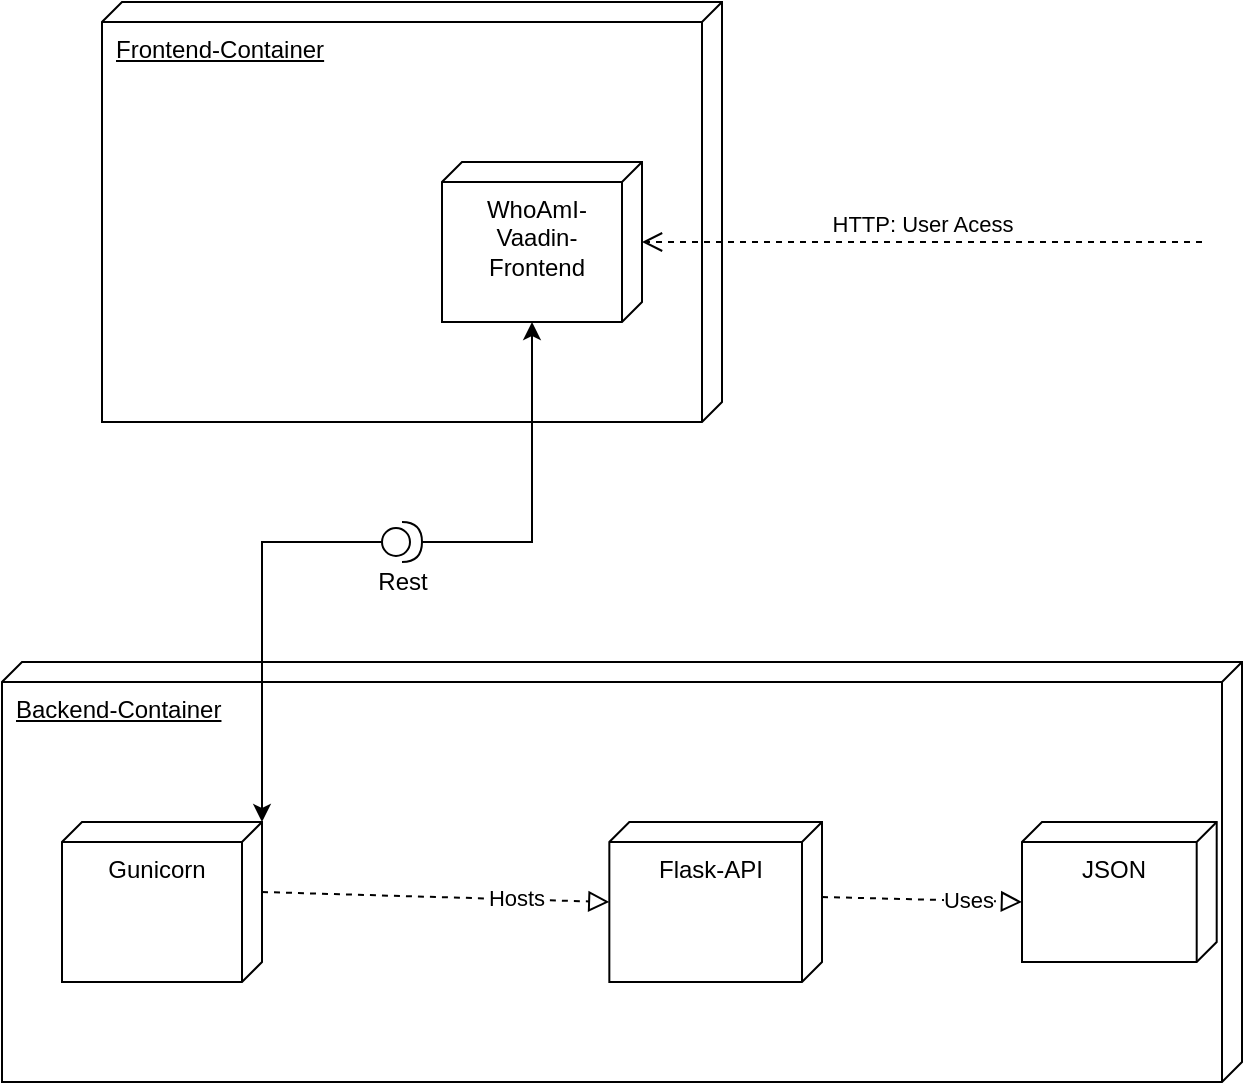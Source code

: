 <mxfile version="24.6.2" type="github">
  <diagram name="Seite-1" id="62-I2j5H8c_jlzZDV0tS">
    <mxGraphModel dx="3532" dy="2249" grid="1" gridSize="10" guides="1" tooltips="1" connect="1" arrows="1" fold="1" page="1" pageScale="1" pageWidth="827" pageHeight="1169" math="0" shadow="0">
      <root>
        <mxCell id="0" />
        <mxCell id="1" parent="0" />
        <mxCell id="WhK4WuoLG0qcPCvB2M2P-3" value="&lt;u&gt;Frontend-Container&lt;/u&gt;" style="verticalAlign=top;align=left;shape=cube;size=10;direction=south;fontStyle=0;html=1;boundedLbl=1;spacingLeft=5;whiteSpace=wrap;" parent="1" vertex="1">
          <mxGeometry x="-800" y="-170" width="310" height="210" as="geometry" />
        </mxCell>
        <mxCell id="WhK4WuoLG0qcPCvB2M2P-4" value="WhoAmI-Vaadin-Frontend" style="verticalAlign=top;align=center;shape=cube;size=10;direction=south;html=1;boundedLbl=1;spacingLeft=5;whiteSpace=wrap;" parent="WhK4WuoLG0qcPCvB2M2P-3" vertex="1">
          <mxGeometry width="100" height="80" relative="1" as="geometry">
            <mxPoint x="170" y="80" as="offset" />
          </mxGeometry>
        </mxCell>
        <mxCell id="EpR-0l6HhFkWys1W6lxQ-1" value="&lt;u&gt;Backend-Container&lt;/u&gt;" style="verticalAlign=top;align=left;shape=cube;size=10;direction=south;fontStyle=0;html=1;boundedLbl=1;spacingLeft=5;whiteSpace=wrap;" vertex="1" parent="1">
          <mxGeometry x="-850" y="160" width="620" height="210" as="geometry" />
        </mxCell>
        <mxCell id="EpR-0l6HhFkWys1W6lxQ-2" value="Gunicorn" style="verticalAlign=top;align=center;shape=cube;size=10;direction=south;html=1;boundedLbl=1;spacingLeft=5;whiteSpace=wrap;" vertex="1" parent="EpR-0l6HhFkWys1W6lxQ-1">
          <mxGeometry width="100" height="80" relative="1" as="geometry">
            <mxPoint x="30" y="80" as="offset" />
          </mxGeometry>
        </mxCell>
        <mxCell id="EpR-0l6HhFkWys1W6lxQ-3" value="Flask-API" style="verticalAlign=top;align=center;shape=cube;size=10;direction=south;html=1;boundedLbl=1;spacingLeft=5;whiteSpace=wrap;" vertex="1" parent="EpR-0l6HhFkWys1W6lxQ-1">
          <mxGeometry x="303.67" y="80" width="106.33" height="80" as="geometry" />
        </mxCell>
        <mxCell id="EpR-0l6HhFkWys1W6lxQ-16" value="" style="endArrow=block;startArrow=none;endFill=0;startFill=0;endSize=8;html=1;verticalAlign=bottom;dashed=1;labelBackgroundColor=none;rounded=0;exitX=0;exitY=0;exitDx=35;exitDy=0;exitPerimeter=0;" edge="1" parent="EpR-0l6HhFkWys1W6lxQ-1" source="EpR-0l6HhFkWys1W6lxQ-2">
          <mxGeometry width="160" relative="1" as="geometry">
            <mxPoint x="164.49" y="119.5" as="sourcePoint" />
            <mxPoint x="303.673" y="120" as="targetPoint" />
          </mxGeometry>
        </mxCell>
        <mxCell id="EpR-0l6HhFkWys1W6lxQ-17" value="Hosts" style="edgeLabel;html=1;align=center;verticalAlign=middle;resizable=0;points=[];" vertex="1" connectable="0" parent="EpR-0l6HhFkWys1W6lxQ-16">
          <mxGeometry x="0.455" y="1" relative="1" as="geometry">
            <mxPoint as="offset" />
          </mxGeometry>
        </mxCell>
        <mxCell id="EpR-0l6HhFkWys1W6lxQ-19" value="JSON" style="verticalAlign=top;align=center;shape=cube;size=10;direction=south;html=1;boundedLbl=1;spacingLeft=5;whiteSpace=wrap;" vertex="1" parent="EpR-0l6HhFkWys1W6lxQ-1">
          <mxGeometry x="510" y="80" width="97.35" height="70" as="geometry" />
        </mxCell>
        <mxCell id="EpR-0l6HhFkWys1W6lxQ-22" value="" style="endArrow=block;startArrow=none;endFill=0;startFill=0;endSize=8;html=1;verticalAlign=bottom;dashed=1;labelBackgroundColor=none;rounded=0;exitX=0;exitY=0;exitDx=35;exitDy=0;exitPerimeter=0;entryX=0;entryY=0;entryDx=40;entryDy=97.35;entryPerimeter=0;" edge="1" parent="EpR-0l6HhFkWys1W6lxQ-1" target="EpR-0l6HhFkWys1W6lxQ-19">
          <mxGeometry width="160" relative="1" as="geometry">
            <mxPoint x="410" y="117.5" as="sourcePoint" />
            <mxPoint x="583.673" y="122.5" as="targetPoint" />
          </mxGeometry>
        </mxCell>
        <mxCell id="EpR-0l6HhFkWys1W6lxQ-23" value="Uses" style="edgeLabel;html=1;align=center;verticalAlign=middle;resizable=0;points=[];" vertex="1" connectable="0" parent="EpR-0l6HhFkWys1W6lxQ-22">
          <mxGeometry x="0.455" y="1" relative="1" as="geometry">
            <mxPoint as="offset" />
          </mxGeometry>
        </mxCell>
        <mxCell id="EpR-0l6HhFkWys1W6lxQ-13" value="Rest" style="shape=providedRequiredInterface;html=1;verticalLabelPosition=bottom;sketch=0;" vertex="1" parent="1">
          <mxGeometry x="-660" y="90" width="20" height="20" as="geometry" />
        </mxCell>
        <mxCell id="EpR-0l6HhFkWys1W6lxQ-14" style="edgeStyle=orthogonalEdgeStyle;rounded=0;orthogonalLoop=1;jettySize=auto;html=1;entryX=0;entryY=0;entryDx=80;entryDy=55;entryPerimeter=0;" edge="1" parent="1" source="EpR-0l6HhFkWys1W6lxQ-13" target="WhK4WuoLG0qcPCvB2M2P-4">
          <mxGeometry relative="1" as="geometry" />
        </mxCell>
        <mxCell id="EpR-0l6HhFkWys1W6lxQ-15" style="edgeStyle=orthogonalEdgeStyle;rounded=0;orthogonalLoop=1;jettySize=auto;html=1;entryX=0;entryY=0;entryDx=0;entryDy=0;entryPerimeter=0;" edge="1" parent="1" source="EpR-0l6HhFkWys1W6lxQ-13" target="EpR-0l6HhFkWys1W6lxQ-2">
          <mxGeometry relative="1" as="geometry" />
        </mxCell>
        <mxCell id="EpR-0l6HhFkWys1W6lxQ-18" value="HTTP: User Acess" style="endArrow=open;startArrow=none;endFill=0;startFill=0;endSize=8;html=1;verticalAlign=bottom;dashed=1;labelBackgroundColor=none;rounded=0;" edge="1" parent="1">
          <mxGeometry width="160" relative="1" as="geometry">
            <mxPoint x="-250" y="-50" as="sourcePoint" />
            <mxPoint x="-530" y="-50" as="targetPoint" />
          </mxGeometry>
        </mxCell>
      </root>
    </mxGraphModel>
  </diagram>
</mxfile>
